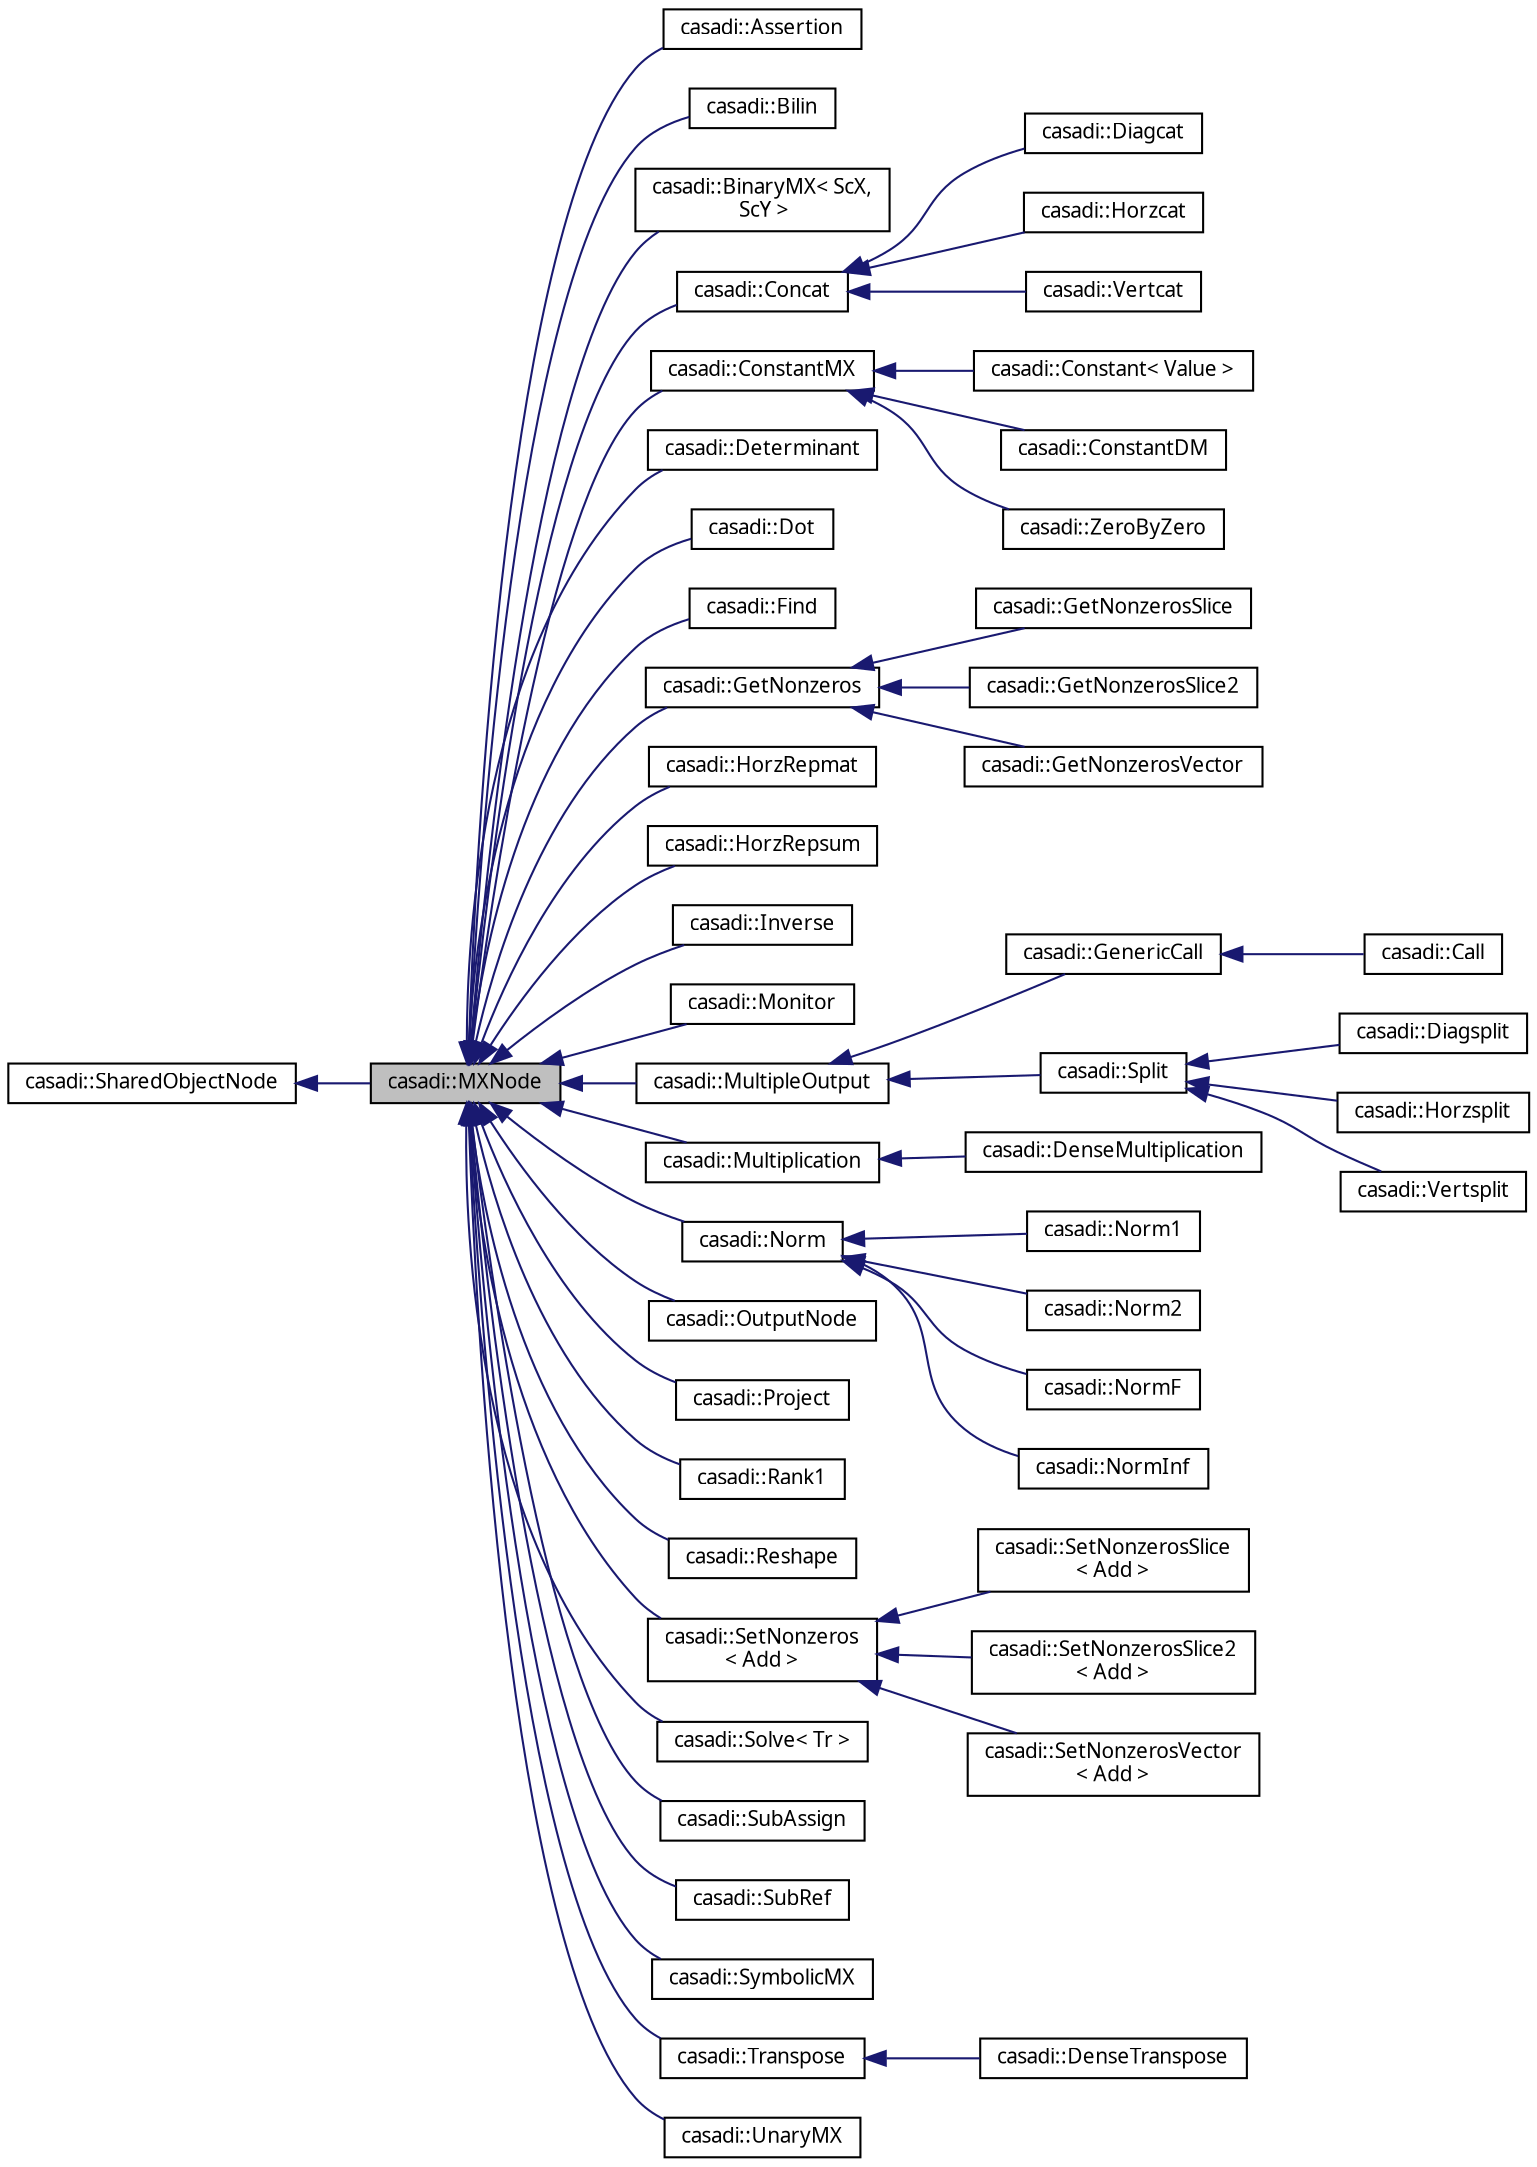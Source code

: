 digraph "casadi::MXNode"
{
  edge [fontname="FreeSans.ttf",fontsize="10",labelfontname="FreeSans.ttf",labelfontsize="10"];
  node [fontname="FreeSans.ttf",fontsize="10",shape=record];
  rankdir="LR";
  Node1 [label="casadi::MXNode",height=0.2,width=0.4,color="black", fillcolor="grey75", style="filled", fontcolor="black"];
  Node2 -> Node1 [dir="back",color="midnightblue",fontsize="10",style="solid",fontname="FreeSans.ttf"];
  Node2 [label="casadi::SharedObjectNode",height=0.2,width=0.4,color="black", fillcolor="white", style="filled",URL="$d9/dd3/classcasadi_1_1SharedObjectNode.html"];
  Node1 -> Node3 [dir="back",color="midnightblue",fontsize="10",style="solid",fontname="FreeSans.ttf"];
  Node3 [label="casadi::Assertion",height=0.2,width=0.4,color="black", fillcolor="white", style="filled",URL="$de/d0e/classcasadi_1_1Assertion.html",tooltip="Assertion. "];
  Node1 -> Node4 [dir="back",color="midnightblue",fontsize="10",style="solid",fontname="FreeSans.ttf"];
  Node4 [label="casadi::Bilin",height=0.2,width=0.4,color="black", fillcolor="white", style="filled",URL="$d9/d89/classcasadi_1_1Bilin.html",tooltip="Calculate quadratic form. "];
  Node1 -> Node5 [dir="back",color="midnightblue",fontsize="10",style="solid",fontname="FreeSans.ttf"];
  Node5 [label="casadi::BinaryMX\< ScX,\l ScY \>",height=0.2,width=0.4,color="black", fillcolor="white", style="filled",URL="$d6/d67/classcasadi_1_1BinaryMX.html",tooltip="Represents any binary operation that involves two matrices. "];
  Node1 -> Node6 [dir="back",color="midnightblue",fontsize="10",style="solid",fontname="FreeSans.ttf"];
  Node6 [label="casadi::Concat",height=0.2,width=0.4,color="black", fillcolor="white", style="filled",URL="$d5/d65/classcasadi_1_1Concat.html",tooltip="Concatenation: Join multiple expressions stacking the nonzeros. "];
  Node6 -> Node7 [dir="back",color="midnightblue",fontsize="10",style="solid",fontname="FreeSans.ttf"];
  Node7 [label="casadi::Diagcat",height=0.2,width=0.4,color="black", fillcolor="white", style="filled",URL="$dd/de9/classcasadi_1_1Diagcat.html",tooltip="Diagonal concatenation of matrices. "];
  Node6 -> Node8 [dir="back",color="midnightblue",fontsize="10",style="solid",fontname="FreeSans.ttf"];
  Node8 [label="casadi::Horzcat",height=0.2,width=0.4,color="black", fillcolor="white", style="filled",URL="$d0/d4d/classcasadi_1_1Horzcat.html",tooltip="Horizontal concatenation. "];
  Node6 -> Node9 [dir="back",color="midnightblue",fontsize="10",style="solid",fontname="FreeSans.ttf"];
  Node9 [label="casadi::Vertcat",height=0.2,width=0.4,color="black", fillcolor="white", style="filled",URL="$dd/dad/classcasadi_1_1Vertcat.html",tooltip="Vertical concatenation of vectors. "];
  Node1 -> Node10 [dir="back",color="midnightblue",fontsize="10",style="solid",fontname="FreeSans.ttf"];
  Node10 [label="casadi::ConstantMX",height=0.2,width=0.4,color="black", fillcolor="white", style="filled",URL="$d6/dc0/classcasadi_1_1ConstantMX.html",tooltip="Represents an MX that is only composed of a constant. "];
  Node10 -> Node11 [dir="back",color="midnightblue",fontsize="10",style="solid",fontname="FreeSans.ttf"];
  Node11 [label="casadi::Constant\< Value \>",height=0.2,width=0.4,color="black", fillcolor="white", style="filled",URL="$d9/d78/classcasadi_1_1Constant.html",tooltip="A constant with all entries identical. "];
  Node10 -> Node12 [dir="back",color="midnightblue",fontsize="10",style="solid",fontname="FreeSans.ttf"];
  Node12 [label="casadi::ConstantDM",height=0.2,width=0.4,color="black", fillcolor="white", style="filled",URL="$dc/d35/classcasadi_1_1ConstantDM.html",tooltip="A constant given as a DM. "];
  Node10 -> Node13 [dir="back",color="midnightblue",fontsize="10",style="solid",fontname="FreeSans.ttf"];
  Node13 [label="casadi::ZeroByZero",height=0.2,width=0.4,color="black", fillcolor="white", style="filled",URL="$d2/d3f/classcasadi_1_1ZeroByZero.html",tooltip="A zero-by-zero matrix. "];
  Node1 -> Node14 [dir="back",color="midnightblue",fontsize="10",style="solid",fontname="FreeSans.ttf"];
  Node14 [label="casadi::Determinant",height=0.2,width=0.4,color="black", fillcolor="white", style="filled",URL="$df/d64/classcasadi_1_1Determinant.html",tooltip="Matrix determinant. "];
  Node1 -> Node15 [dir="back",color="midnightblue",fontsize="10",style="solid",fontname="FreeSans.ttf"];
  Node15 [label="casadi::Dot",height=0.2,width=0.4,color="black", fillcolor="white", style="filled",URL="$d0/d8c/classcasadi_1_1Dot.html",tooltip="Matrix dot. "];
  Node1 -> Node16 [dir="back",color="midnightblue",fontsize="10",style="solid",fontname="FreeSans.ttf"];
  Node16 [label="casadi::Find",height=0.2,width=0.4,color="black", fillcolor="white", style="filled",URL="$d7/daf/classcasadi_1_1Find.html",tooltip="Finds the first nonzero element in a vector. "];
  Node1 -> Node17 [dir="back",color="midnightblue",fontsize="10",style="solid",fontname="FreeSans.ttf"];
  Node17 [label="casadi::GetNonzeros",height=0.2,width=0.4,color="black", fillcolor="white", style="filled",URL="$d5/da1/classcasadi_1_1GetNonzeros.html",tooltip="Get nonzeros of a matrix. "];
  Node17 -> Node18 [dir="back",color="midnightblue",fontsize="10",style="solid",fontname="FreeSans.ttf"];
  Node18 [label="casadi::GetNonzerosSlice",height=0.2,width=0.4,color="black", fillcolor="white", style="filled",URL="$d0/d4b/classcasadi_1_1GetNonzerosSlice.html"];
  Node17 -> Node19 [dir="back",color="midnightblue",fontsize="10",style="solid",fontname="FreeSans.ttf"];
  Node19 [label="casadi::GetNonzerosSlice2",height=0.2,width=0.4,color="black", fillcolor="white", style="filled",URL="$d9/dc1/classcasadi_1_1GetNonzerosSlice2.html"];
  Node17 -> Node20 [dir="back",color="midnightblue",fontsize="10",style="solid",fontname="FreeSans.ttf"];
  Node20 [label="casadi::GetNonzerosVector",height=0.2,width=0.4,color="black", fillcolor="white", style="filled",URL="$de/de4/classcasadi_1_1GetNonzerosVector.html"];
  Node1 -> Node21 [dir="back",color="midnightblue",fontsize="10",style="solid",fontname="FreeSans.ttf"];
  Node21 [label="casadi::HorzRepmat",height=0.2,width=0.4,color="black", fillcolor="white", style="filled",URL="$d7/d93/classcasadi_1_1HorzRepmat.html",tooltip="Horizontal repmat. "];
  Node1 -> Node22 [dir="back",color="midnightblue",fontsize="10",style="solid",fontname="FreeSans.ttf"];
  Node22 [label="casadi::HorzRepsum",height=0.2,width=0.4,color="black", fillcolor="white", style="filled",URL="$d9/da9/classcasadi_1_1HorzRepsum.html",tooltip="Horizontal repsum. "];
  Node1 -> Node23 [dir="back",color="midnightblue",fontsize="10",style="solid",fontname="FreeSans.ttf"];
  Node23 [label="casadi::Inverse",height=0.2,width=0.4,color="black", fillcolor="white", style="filled",URL="$df/dbc/classcasadi_1_1Inverse.html",tooltip="Matrix inverse. "];
  Node1 -> Node24 [dir="back",color="midnightblue",fontsize="10",style="solid",fontname="FreeSans.ttf"];
  Node24 [label="casadi::Monitor",height=0.2,width=0.4,color="black", fillcolor="white", style="filled",URL="$d8/d30/classcasadi_1_1Monitor.html",tooltip="Monitor. "];
  Node1 -> Node25 [dir="back",color="midnightblue",fontsize="10",style="solid",fontname="FreeSans.ttf"];
  Node25 [label="casadi::MultipleOutput",height=0.2,width=0.4,color="black", fillcolor="white", style="filled",URL="$d2/d31/classcasadi_1_1MultipleOutput.html"];
  Node25 -> Node26 [dir="back",color="midnightblue",fontsize="10",style="solid",fontname="FreeSans.ttf"];
  Node26 [label="casadi::GenericCall",height=0.2,width=0.4,color="black", fillcolor="white", style="filled",URL="$d7/d7d/classcasadi_1_1GenericCall.html"];
  Node26 -> Node27 [dir="back",color="midnightblue",fontsize="10",style="solid",fontname="FreeSans.ttf"];
  Node27 [label="casadi::Call",height=0.2,width=0.4,color="black", fillcolor="white", style="filled",URL="$db/d2a/classcasadi_1_1Call.html"];
  Node25 -> Node28 [dir="back",color="midnightblue",fontsize="10",style="solid",fontname="FreeSans.ttf"];
  Node28 [label="casadi::Split",height=0.2,width=0.4,color="black", fillcolor="white", style="filled",URL="$d9/d1d/classcasadi_1_1Split.html",tooltip="Split: Split into multiple expressions splitting the nonzeros. "];
  Node28 -> Node29 [dir="back",color="midnightblue",fontsize="10",style="solid",fontname="FreeSans.ttf"];
  Node29 [label="casadi::Diagsplit",height=0.2,width=0.4,color="black", fillcolor="white", style="filled",URL="$df/df5/classcasadi_1_1Diagsplit.html",tooltip="Diag split, x -> x0, x1, ... "];
  Node28 -> Node30 [dir="back",color="midnightblue",fontsize="10",style="solid",fontname="FreeSans.ttf"];
  Node30 [label="casadi::Horzsplit",height=0.2,width=0.4,color="black", fillcolor="white", style="filled",URL="$da/d91/classcasadi_1_1Horzsplit.html",tooltip="Horizontal split, x -> x0, x1, ... "];
  Node28 -> Node31 [dir="back",color="midnightblue",fontsize="10",style="solid",fontname="FreeSans.ttf"];
  Node31 [label="casadi::Vertsplit",height=0.2,width=0.4,color="black", fillcolor="white", style="filled",URL="$d6/d6c/classcasadi_1_1Vertsplit.html",tooltip="Vertical split of vectors, x -> x0, x1, ... "];
  Node1 -> Node32 [dir="back",color="midnightblue",fontsize="10",style="solid",fontname="FreeSans.ttf"];
  Node32 [label="casadi::Multiplication",height=0.2,width=0.4,color="black", fillcolor="white", style="filled",URL="$da/d52/classcasadi_1_1Multiplication.html",tooltip="An MX atomic for matrix-matrix product, note that the first factor must be provided transposed..."];
  Node32 -> Node33 [dir="back",color="midnightblue",fontsize="10",style="solid",fontname="FreeSans.ttf"];
  Node33 [label="casadi::DenseMultiplication",height=0.2,width=0.4,color="black", fillcolor="white", style="filled",URL="$da/dbe/classcasadi_1_1DenseMultiplication.html",tooltip="An MX atomic for matrix-matrix product, note that the factor must be provided transposed. "];
  Node1 -> Node34 [dir="back",color="midnightblue",fontsize="10",style="solid",fontname="FreeSans.ttf"];
  Node34 [label="casadi::Norm",height=0.2,width=0.4,color="black", fillcolor="white", style="filled",URL="$dc/d0b/classcasadi_1_1Norm.html",tooltip="Matrix and vector norms. "];
  Node34 -> Node35 [dir="back",color="midnightblue",fontsize="10",style="solid",fontname="FreeSans.ttf"];
  Node35 [label="casadi::Norm1",height=0.2,width=0.4,color="black", fillcolor="white", style="filled",URL="$da/dc0/classcasadi_1_1Norm1.html",tooltip="1-norm "];
  Node34 -> Node36 [dir="back",color="midnightblue",fontsize="10",style="solid",fontname="FreeSans.ttf"];
  Node36 [label="casadi::Norm2",height=0.2,width=0.4,color="black", fillcolor="white", style="filled",URL="$d0/d84/classcasadi_1_1Norm2.html",tooltip="Represents a 2-norm (spectral norm) "];
  Node34 -> Node37 [dir="back",color="midnightblue",fontsize="10",style="solid",fontname="FreeSans.ttf"];
  Node37 [label="casadi::NormF",height=0.2,width=0.4,color="black", fillcolor="white", style="filled",URL="$d2/dda/classcasadi_1_1NormF.html",tooltip="Represents a Frobenius norm. "];
  Node34 -> Node38 [dir="back",color="midnightblue",fontsize="10",style="solid",fontname="FreeSans.ttf"];
  Node38 [label="casadi::NormInf",height=0.2,width=0.4,color="black", fillcolor="white", style="filled",URL="$df/d80/classcasadi_1_1NormInf.html",tooltip="Represents an infinity-norm operation on a MX. "];
  Node1 -> Node39 [dir="back",color="midnightblue",fontsize="10",style="solid",fontname="FreeSans.ttf"];
  Node39 [label="casadi::OutputNode",height=0.2,width=0.4,color="black", fillcolor="white", style="filled",URL="$d6/d60/classcasadi_1_1OutputNode.html"];
  Node1 -> Node40 [dir="back",color="midnightblue",fontsize="10",style="solid",fontname="FreeSans.ttf"];
  Node40 [label="casadi::Project",height=0.2,width=0.4,color="black", fillcolor="white", style="filled",URL="$da/d17/classcasadi_1_1Project.html",tooltip="Change the sparsity of an expression. "];
  Node1 -> Node41 [dir="back",color="midnightblue",fontsize="10",style="solid",fontname="FreeSans.ttf"];
  Node41 [label="casadi::Rank1",height=0.2,width=0.4,color="black", fillcolor="white", style="filled",URL="$dc/ddc/classcasadi_1_1Rank1.html",tooltip="Calculate rank1 update. "];
  Node1 -> Node42 [dir="back",color="midnightblue",fontsize="10",style="solid",fontname="FreeSans.ttf"];
  Node42 [label="casadi::Reshape",height=0.2,width=0.4,color="black", fillcolor="white", style="filled",URL="$df/d15/classcasadi_1_1Reshape.html",tooltip="Reshape an expression. "];
  Node1 -> Node43 [dir="back",color="midnightblue",fontsize="10",style="solid",fontname="FreeSans.ttf"];
  Node43 [label="casadi::SetNonzeros\l\< Add \>",height=0.2,width=0.4,color="black", fillcolor="white", style="filled",URL="$d7/d1c/classcasadi_1_1SetNonzeros.html",tooltip="Assign or add entries to a matrix. "];
  Node43 -> Node44 [dir="back",color="midnightblue",fontsize="10",style="solid",fontname="FreeSans.ttf"];
  Node44 [label="casadi::SetNonzerosSlice\l\< Add \>",height=0.2,width=0.4,color="black", fillcolor="white", style="filled",URL="$d5/d5f/classcasadi_1_1SetNonzerosSlice.html"];
  Node43 -> Node45 [dir="back",color="midnightblue",fontsize="10",style="solid",fontname="FreeSans.ttf"];
  Node45 [label="casadi::SetNonzerosSlice2\l\< Add \>",height=0.2,width=0.4,color="black", fillcolor="white", style="filled",URL="$d7/d12/classcasadi_1_1SetNonzerosSlice2.html"];
  Node43 -> Node46 [dir="back",color="midnightblue",fontsize="10",style="solid",fontname="FreeSans.ttf"];
  Node46 [label="casadi::SetNonzerosVector\l\< Add \>",height=0.2,width=0.4,color="black", fillcolor="white", style="filled",URL="$d7/de6/classcasadi_1_1SetNonzerosVector.html",tooltip="Add the nonzeros of a matrix to another matrix. "];
  Node1 -> Node47 [dir="back",color="midnightblue",fontsize="10",style="solid",fontname="FreeSans.ttf"];
  Node47 [label="casadi::Solve\< Tr \>",height=0.2,width=0.4,color="black", fillcolor="white", style="filled",URL="$dd/de8/classcasadi_1_1Solve.html",tooltip="An MX atomic for linear solver solution: x = r * A^-1 or x = r * A^-T. "];
  Node1 -> Node48 [dir="back",color="midnightblue",fontsize="10",style="solid",fontname="FreeSans.ttf"];
  Node48 [label="casadi::SubAssign",height=0.2,width=0.4,color="black", fillcolor="white", style="filled",URL="$db/d8d/classcasadi_1_1SubAssign.html",tooltip="Reference to a submatrix. "];
  Node1 -> Node49 [dir="back",color="midnightblue",fontsize="10",style="solid",fontname="FreeSans.ttf"];
  Node49 [label="casadi::SubRef",height=0.2,width=0.4,color="black", fillcolor="white", style="filled",URL="$d5/d58/classcasadi_1_1SubRef.html",tooltip="Reference to a submatrix. "];
  Node1 -> Node50 [dir="back",color="midnightblue",fontsize="10",style="solid",fontname="FreeSans.ttf"];
  Node50 [label="casadi::SymbolicMX",height=0.2,width=0.4,color="black", fillcolor="white", style="filled",URL="$db/d76/classcasadi_1_1SymbolicMX.html",tooltip="Represents a symbolic MX. "];
  Node1 -> Node51 [dir="back",color="midnightblue",fontsize="10",style="solid",fontname="FreeSans.ttf"];
  Node51 [label="casadi::Transpose",height=0.2,width=0.4,color="black", fillcolor="white", style="filled",URL="$d4/d84/classcasadi_1_1Transpose.html",tooltip="Matrix transpose. "];
  Node51 -> Node52 [dir="back",color="midnightblue",fontsize="10",style="solid",fontname="FreeSans.ttf"];
  Node52 [label="casadi::DenseTranspose",height=0.2,width=0.4,color="black", fillcolor="white", style="filled",URL="$d6/dc3/classcasadi_1_1DenseTranspose.html",tooltip="Matrix transpose (dense) "];
  Node1 -> Node53 [dir="back",color="midnightblue",fontsize="10",style="solid",fontname="FreeSans.ttf"];
  Node53 [label="casadi::UnaryMX",height=0.2,width=0.4,color="black", fillcolor="white", style="filled",URL="$d9/d19/classcasadi_1_1UnaryMX.html",tooltip="Represents a general unary operation on an MX. "];
}
